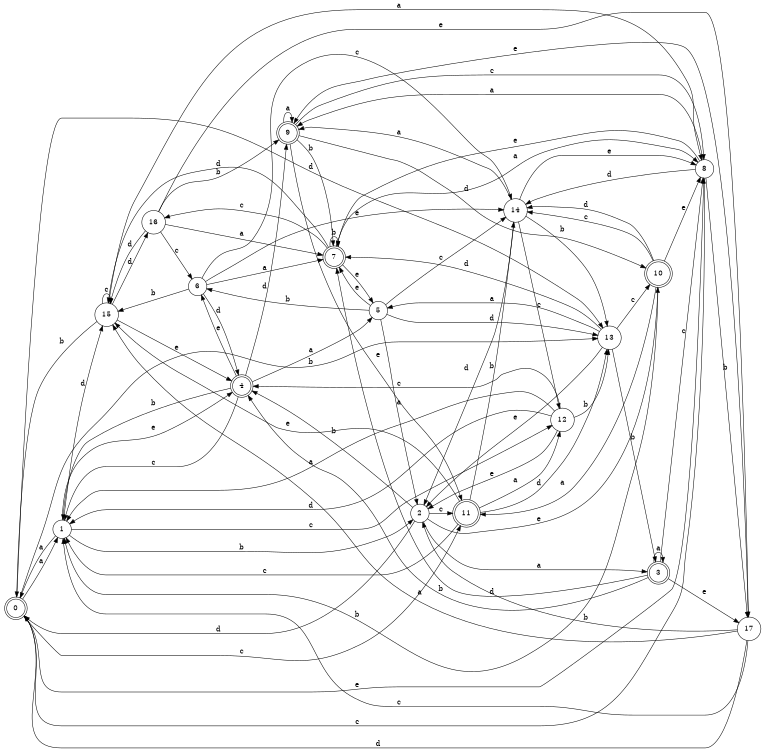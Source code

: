 digraph n15_9 {
__start0 [label="" shape="none"];

rankdir=LR;
size="8,5";

s0 [style="rounded,filled", color="black", fillcolor="white" shape="doublecircle", label="0"];
s1 [style="filled", color="black", fillcolor="white" shape="circle", label="1"];
s2 [style="filled", color="black", fillcolor="white" shape="circle", label="2"];
s3 [style="rounded,filled", color="black", fillcolor="white" shape="doublecircle", label="3"];
s4 [style="rounded,filled", color="black", fillcolor="white" shape="doublecircle", label="4"];
s5 [style="filled", color="black", fillcolor="white" shape="circle", label="5"];
s6 [style="filled", color="black", fillcolor="white" shape="circle", label="6"];
s7 [style="rounded,filled", color="black", fillcolor="white" shape="doublecircle", label="7"];
s8 [style="filled", color="black", fillcolor="white" shape="circle", label="8"];
s9 [style="rounded,filled", color="black", fillcolor="white" shape="doublecircle", label="9"];
s10 [style="rounded,filled", color="black", fillcolor="white" shape="doublecircle", label="10"];
s11 [style="rounded,filled", color="black", fillcolor="white" shape="doublecircle", label="11"];
s12 [style="filled", color="black", fillcolor="white" shape="circle", label="12"];
s13 [style="filled", color="black", fillcolor="white" shape="circle", label="13"];
s14 [style="filled", color="black", fillcolor="white" shape="circle", label="14"];
s15 [style="filled", color="black", fillcolor="white" shape="circle", label="15"];
s16 [style="filled", color="black", fillcolor="white" shape="circle", label="16"];
s17 [style="filled", color="black", fillcolor="white" shape="circle", label="17"];
s0 -> s1 [label="a"];
s0 -> s13 [label="b"];
s0 -> s11 [label="c"];
s0 -> s13 [label="d"];
s0 -> s8 [label="e"];
s1 -> s0 [label="a"];
s1 -> s2 [label="b"];
s1 -> s12 [label="c"];
s1 -> s15 [label="d"];
s1 -> s4 [label="e"];
s2 -> s3 [label="a"];
s2 -> s4 [label="b"];
s2 -> s11 [label="c"];
s2 -> s0 [label="d"];
s2 -> s10 [label="e"];
s3 -> s3 [label="a"];
s3 -> s4 [label="b"];
s3 -> s8 [label="c"];
s3 -> s7 [label="d"];
s3 -> s17 [label="e"];
s4 -> s5 [label="a"];
s4 -> s1 [label="b"];
s4 -> s1 [label="c"];
s4 -> s9 [label="d"];
s4 -> s6 [label="e"];
s5 -> s2 [label="a"];
s5 -> s6 [label="b"];
s5 -> s14 [label="c"];
s5 -> s13 [label="d"];
s5 -> s7 [label="e"];
s6 -> s7 [label="a"];
s6 -> s15 [label="b"];
s6 -> s14 [label="c"];
s6 -> s4 [label="d"];
s6 -> s14 [label="e"];
s7 -> s8 [label="a"];
s7 -> s7 [label="b"];
s7 -> s16 [label="c"];
s7 -> s15 [label="d"];
s7 -> s5 [label="e"];
s8 -> s9 [label="a"];
s8 -> s17 [label="b"];
s8 -> s0 [label="c"];
s8 -> s14 [label="d"];
s8 -> s7 [label="e"];
s9 -> s9 [label="a"];
s9 -> s7 [label="b"];
s9 -> s8 [label="c"];
s9 -> s10 [label="d"];
s9 -> s11 [label="e"];
s10 -> s11 [label="a"];
s10 -> s1 [label="b"];
s10 -> s14 [label="c"];
s10 -> s14 [label="d"];
s10 -> s8 [label="e"];
s11 -> s12 [label="a"];
s11 -> s14 [label="b"];
s11 -> s1 [label="c"];
s11 -> s13 [label="d"];
s11 -> s15 [label="e"];
s12 -> s1 [label="a"];
s12 -> s13 [label="b"];
s12 -> s4 [label="c"];
s12 -> s1 [label="d"];
s12 -> s2 [label="e"];
s13 -> s5 [label="a"];
s13 -> s3 [label="b"];
s13 -> s10 [label="c"];
s13 -> s7 [label="d"];
s13 -> s2 [label="e"];
s14 -> s9 [label="a"];
s14 -> s13 [label="b"];
s14 -> s12 [label="c"];
s14 -> s2 [label="d"];
s14 -> s8 [label="e"];
s15 -> s8 [label="a"];
s15 -> s0 [label="b"];
s15 -> s15 [label="c"];
s15 -> s16 [label="d"];
s15 -> s4 [label="e"];
s16 -> s7 [label="a"];
s16 -> s9 [label="b"];
s16 -> s6 [label="c"];
s16 -> s15 [label="d"];
s16 -> s17 [label="e"];
s17 -> s15 [label="a"];
s17 -> s2 [label="b"];
s17 -> s1 [label="c"];
s17 -> s0 [label="d"];
s17 -> s9 [label="e"];

}